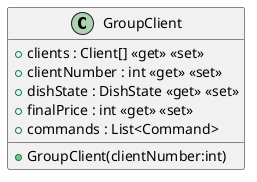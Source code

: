 @startuml
class GroupClient {
    + clients : Client[] <<get>> <<set>>
    + clientNumber : int <<get>> <<set>>
    + dishState : DishState <<get>> <<set>>
    + finalPrice : int <<get>> <<set>>
    + commands : List<Command>
    + GroupClient(clientNumber:int)
}
@enduml
